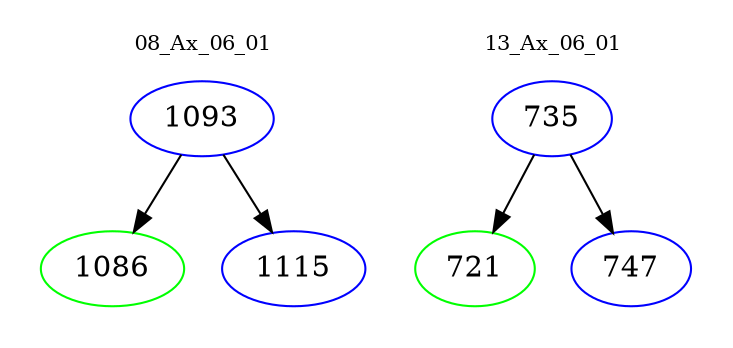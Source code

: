 digraph{
subgraph cluster_0 {
color = white
label = "08_Ax_06_01";
fontsize=10;
T0_1093 [label="1093", color="blue"]
T0_1093 -> T0_1086 [color="black"]
T0_1086 [label="1086", color="green"]
T0_1093 -> T0_1115 [color="black"]
T0_1115 [label="1115", color="blue"]
}
subgraph cluster_1 {
color = white
label = "13_Ax_06_01";
fontsize=10;
T1_735 [label="735", color="blue"]
T1_735 -> T1_721 [color="black"]
T1_721 [label="721", color="green"]
T1_735 -> T1_747 [color="black"]
T1_747 [label="747", color="blue"]
}
}
